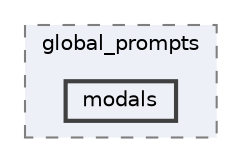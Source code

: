 digraph "resources/views/backend/site_super_admin/global/global_prompts/modals"
{
 // LATEX_PDF_SIZE
  bgcolor="transparent";
  edge [fontname=Helvetica,fontsize=10,labelfontname=Helvetica,labelfontsize=10];
  node [fontname=Helvetica,fontsize=10,shape=box,height=0.2,width=0.4];
  compound=true
  subgraph clusterdir_637c85011510b10f170334d8a44809ee {
    graph [ bgcolor="#edf0f7", pencolor="grey50", label="global_prompts", fontname=Helvetica,fontsize=10 style="filled,dashed", URL="dir_637c85011510b10f170334d8a44809ee.html",tooltip=""]
  dir_6a903a7f4390d468337bb694f6a97a8d [label="modals", fillcolor="#edf0f7", color="grey25", style="filled,bold", URL="dir_6a903a7f4390d468337bb694f6a97a8d.html",tooltip=""];
  }
}
